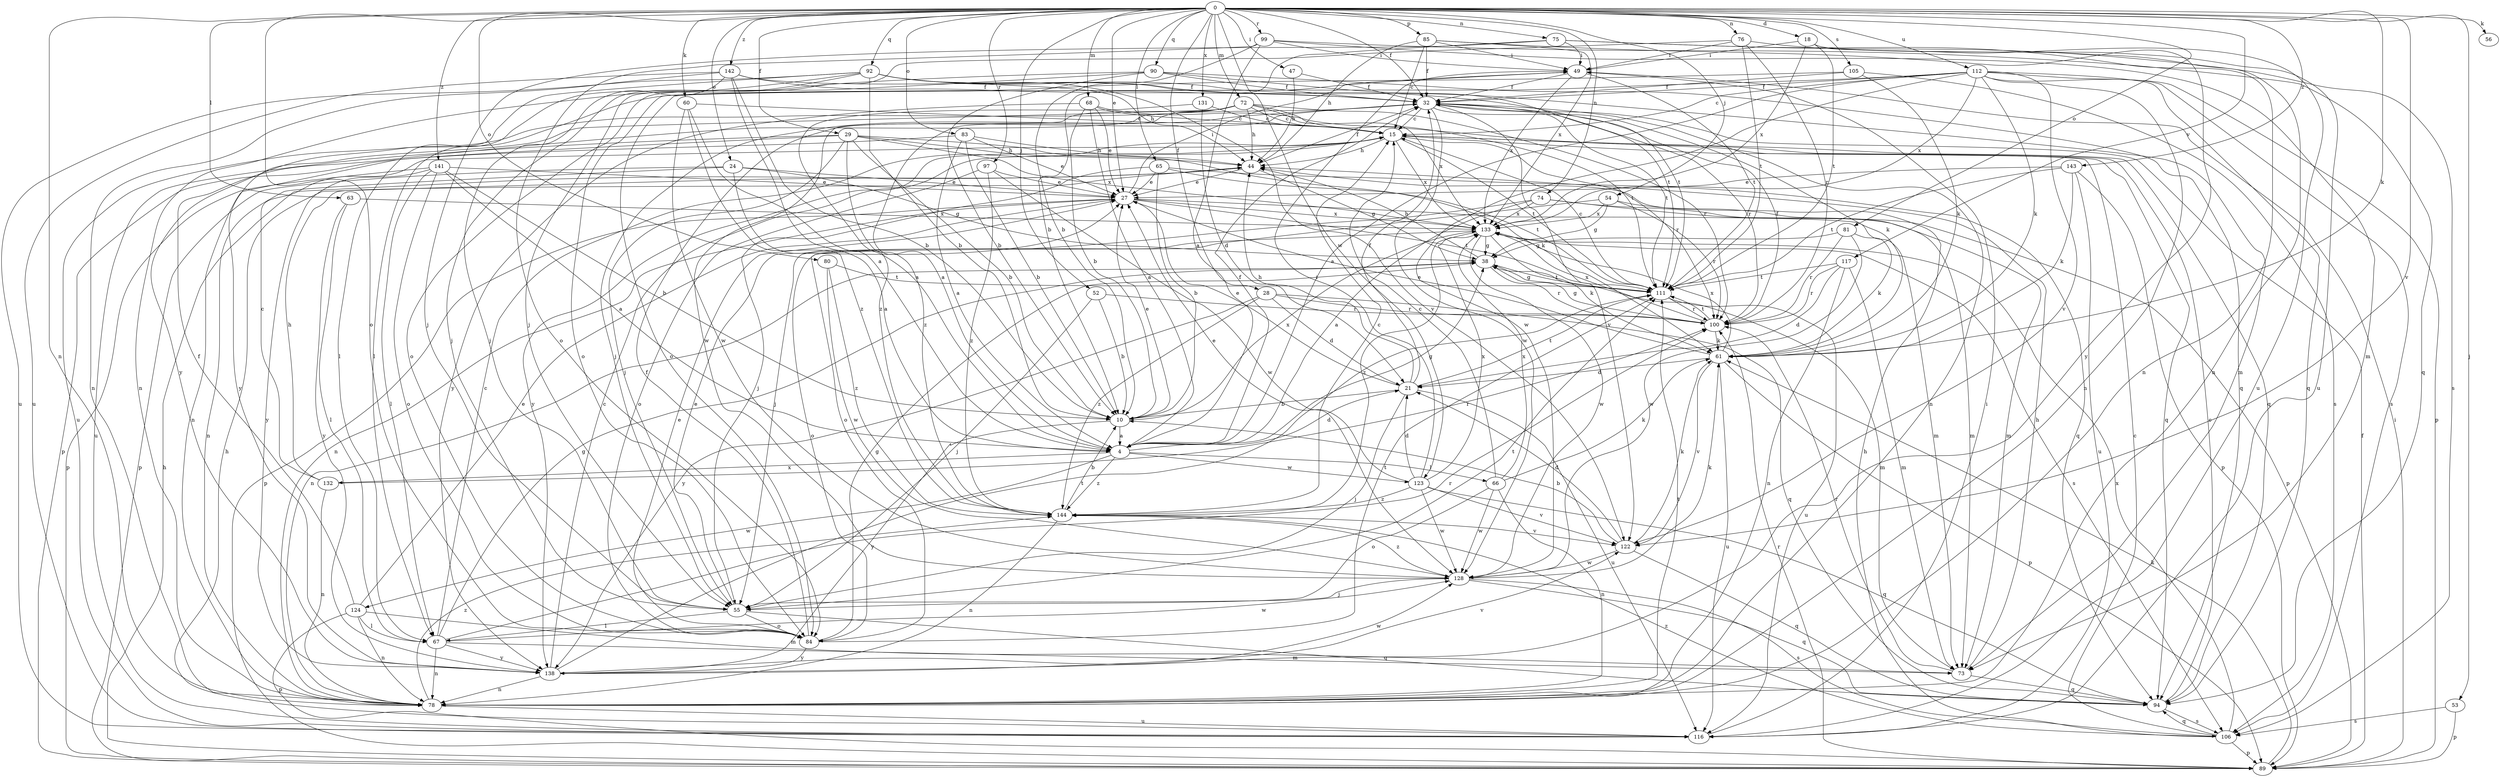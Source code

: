 strict digraph  {
0;
4;
10;
15;
18;
21;
24;
27;
28;
29;
32;
38;
44;
47;
49;
52;
53;
54;
55;
56;
60;
61;
63;
65;
66;
67;
68;
72;
73;
74;
75;
76;
78;
80;
81;
83;
84;
85;
89;
90;
92;
94;
97;
99;
100;
105;
106;
111;
112;
116;
117;
122;
123;
124;
128;
131;
132;
133;
138;
141;
142;
143;
144;
0 -> 18  [label=d];
0 -> 24  [label=e];
0 -> 27  [label=e];
0 -> 28  [label=f];
0 -> 29  [label=f];
0 -> 32  [label=f];
0 -> 47  [label=i];
0 -> 52  [label=j];
0 -> 53  [label=j];
0 -> 54  [label=j];
0 -> 56  [label=k];
0 -> 60  [label=k];
0 -> 61  [label=k];
0 -> 63  [label=l];
0 -> 65  [label=l];
0 -> 68  [label=m];
0 -> 72  [label=m];
0 -> 74  [label=n];
0 -> 75  [label=n];
0 -> 76  [label=n];
0 -> 78  [label=n];
0 -> 80  [label=o];
0 -> 81  [label=o];
0 -> 83  [label=o];
0 -> 84  [label=o];
0 -> 85  [label=p];
0 -> 90  [label=q];
0 -> 92  [label=q];
0 -> 97  [label=r];
0 -> 99  [label=r];
0 -> 105  [label=s];
0 -> 112  [label=u];
0 -> 117  [label=v];
0 -> 122  [label=v];
0 -> 123  [label=w];
0 -> 131  [label=x];
0 -> 141  [label=z];
0 -> 142  [label=z];
0 -> 143  [label=z];
4 -> 21  [label=d];
4 -> 32  [label=f];
4 -> 38  [label=g];
4 -> 66  [label=l];
4 -> 123  [label=w];
4 -> 124  [label=w];
4 -> 132  [label=x];
4 -> 144  [label=z];
10 -> 4  [label=a];
10 -> 27  [label=e];
10 -> 133  [label=x];
10 -> 138  [label=y];
15 -> 44  [label=h];
15 -> 94  [label=q];
15 -> 100  [label=r];
15 -> 111  [label=t];
15 -> 133  [label=x];
15 -> 138  [label=y];
18 -> 49  [label=i];
18 -> 78  [label=n];
18 -> 111  [label=t];
18 -> 116  [label=u];
18 -> 133  [label=x];
21 -> 10  [label=b];
21 -> 27  [label=e];
21 -> 32  [label=f];
21 -> 44  [label=h];
21 -> 55  [label=j];
21 -> 111  [label=t];
21 -> 116  [label=u];
24 -> 4  [label=a];
24 -> 27  [label=e];
24 -> 38  [label=g];
24 -> 78  [label=n];
24 -> 89  [label=p];
27 -> 49  [label=i];
27 -> 73  [label=m];
27 -> 78  [label=n];
27 -> 89  [label=p];
27 -> 111  [label=t];
27 -> 133  [label=x];
28 -> 21  [label=d];
28 -> 94  [label=q];
28 -> 100  [label=r];
28 -> 138  [label=y];
28 -> 144  [label=z];
29 -> 10  [label=b];
29 -> 44  [label=h];
29 -> 55  [label=j];
29 -> 61  [label=k];
29 -> 78  [label=n];
29 -> 116  [label=u];
29 -> 133  [label=x];
29 -> 144  [label=z];
32 -> 15  [label=c];
32 -> 55  [label=j];
32 -> 61  [label=k];
32 -> 78  [label=n];
32 -> 100  [label=r];
32 -> 111  [label=t];
32 -> 122  [label=v];
32 -> 128  [label=w];
38 -> 44  [label=h];
38 -> 73  [label=m];
38 -> 78  [label=n];
38 -> 100  [label=r];
38 -> 111  [label=t];
44 -> 27  [label=e];
44 -> 32  [label=f];
44 -> 38  [label=g];
47 -> 32  [label=f];
47 -> 44  [label=h];
49 -> 32  [label=f];
49 -> 84  [label=o];
49 -> 111  [label=t];
49 -> 133  [label=x];
52 -> 10  [label=b];
52 -> 55  [label=j];
52 -> 100  [label=r];
53 -> 89  [label=p];
53 -> 106  [label=s];
54 -> 38  [label=g];
54 -> 73  [label=m];
54 -> 84  [label=o];
54 -> 100  [label=r];
54 -> 133  [label=x];
55 -> 27  [label=e];
55 -> 67  [label=l];
55 -> 84  [label=o];
55 -> 94  [label=q];
55 -> 111  [label=t];
60 -> 4  [label=a];
60 -> 15  [label=c];
60 -> 128  [label=w];
60 -> 144  [label=z];
61 -> 21  [label=d];
61 -> 27  [label=e];
61 -> 89  [label=p];
61 -> 116  [label=u];
61 -> 122  [label=v];
61 -> 133  [label=x];
63 -> 67  [label=l];
63 -> 133  [label=x];
63 -> 138  [label=y];
65 -> 10  [label=b];
65 -> 27  [label=e];
65 -> 55  [label=j];
65 -> 94  [label=q];
65 -> 111  [label=t];
66 -> 15  [label=c];
66 -> 61  [label=k];
66 -> 78  [label=n];
66 -> 128  [label=w];
66 -> 133  [label=x];
66 -> 55  [label=o];
67 -> 15  [label=c];
67 -> 38  [label=g];
67 -> 73  [label=m];
67 -> 78  [label=n];
67 -> 100  [label=r];
67 -> 128  [label=w];
67 -> 138  [label=y];
68 -> 4  [label=a];
68 -> 10  [label=b];
68 -> 15  [label=c];
68 -> 27  [label=e];
68 -> 94  [label=q];
68 -> 138  [label=y];
72 -> 4  [label=a];
72 -> 15  [label=c];
72 -> 44  [label=h];
72 -> 100  [label=r];
72 -> 111  [label=t];
72 -> 116  [label=u];
72 -> 128  [label=w];
72 -> 133  [label=x];
72 -> 138  [label=y];
73 -> 44  [label=h];
73 -> 94  [label=q];
73 -> 100  [label=r];
74 -> 4  [label=a];
74 -> 55  [label=j];
74 -> 73  [label=m];
74 -> 89  [label=p];
74 -> 133  [label=x];
75 -> 10  [label=b];
75 -> 49  [label=i];
75 -> 55  [label=j];
75 -> 78  [label=n];
75 -> 106  [label=s];
76 -> 49  [label=i];
76 -> 55  [label=j];
76 -> 100  [label=r];
76 -> 111  [label=t];
76 -> 116  [label=u];
78 -> 111  [label=t];
78 -> 116  [label=u];
78 -> 144  [label=z];
80 -> 111  [label=t];
80 -> 128  [label=w];
80 -> 144  [label=z];
81 -> 38  [label=g];
81 -> 61  [label=k];
81 -> 100  [label=r];
81 -> 128  [label=w];
83 -> 4  [label=a];
83 -> 10  [label=b];
83 -> 27  [label=e];
83 -> 44  [label=h];
83 -> 89  [label=p];
84 -> 27  [label=e];
84 -> 32  [label=f];
84 -> 38  [label=g];
84 -> 111  [label=t];
84 -> 138  [label=y];
85 -> 15  [label=c];
85 -> 32  [label=f];
85 -> 44  [label=h];
85 -> 49  [label=i];
85 -> 133  [label=x];
85 -> 138  [label=y];
89 -> 32  [label=f];
89 -> 44  [label=h];
89 -> 49  [label=i];
89 -> 61  [label=k];
89 -> 100  [label=r];
90 -> 10  [label=b];
90 -> 32  [label=f];
90 -> 78  [label=n];
90 -> 84  [label=o];
90 -> 94  [label=q];
90 -> 111  [label=t];
92 -> 10  [label=b];
92 -> 32  [label=f];
92 -> 44  [label=h];
92 -> 55  [label=j];
92 -> 67  [label=l];
92 -> 73  [label=m];
92 -> 116  [label=u];
92 -> 122  [label=v];
92 -> 138  [label=y];
94 -> 15  [label=c];
94 -> 106  [label=s];
97 -> 27  [label=e];
97 -> 84  [label=o];
97 -> 128  [label=w];
97 -> 144  [label=z];
99 -> 4  [label=a];
99 -> 10  [label=b];
99 -> 49  [label=i];
99 -> 73  [label=m];
99 -> 84  [label=o];
99 -> 94  [label=q];
100 -> 32  [label=f];
100 -> 38  [label=g];
100 -> 61  [label=k];
100 -> 111  [label=t];
100 -> 133  [label=x];
105 -> 32  [label=f];
105 -> 61  [label=k];
105 -> 67  [label=l];
105 -> 106  [label=s];
106 -> 15  [label=c];
106 -> 44  [label=h];
106 -> 89  [label=p];
106 -> 94  [label=q];
106 -> 133  [label=x];
106 -> 144  [label=z];
111 -> 15  [label=c];
111 -> 38  [label=g];
111 -> 100  [label=r];
111 -> 116  [label=u];
112 -> 4  [label=a];
112 -> 15  [label=c];
112 -> 32  [label=f];
112 -> 61  [label=k];
112 -> 78  [label=n];
112 -> 84  [label=o];
112 -> 89  [label=p];
112 -> 94  [label=q];
112 -> 106  [label=s];
112 -> 122  [label=v];
112 -> 128  [label=w];
112 -> 133  [label=x];
116 -> 44  [label=h];
116 -> 49  [label=i];
117 -> 21  [label=d];
117 -> 73  [label=m];
117 -> 78  [label=n];
117 -> 100  [label=r];
117 -> 111  [label=t];
122 -> 10  [label=b];
122 -> 21  [label=d];
122 -> 61  [label=k];
122 -> 94  [label=q];
122 -> 128  [label=w];
123 -> 21  [label=d];
123 -> 27  [label=e];
123 -> 49  [label=i];
123 -> 94  [label=q];
123 -> 122  [label=v];
123 -> 128  [label=w];
123 -> 133  [label=x];
123 -> 144  [label=z];
124 -> 27  [label=e];
124 -> 32  [label=f];
124 -> 67  [label=l];
124 -> 73  [label=m];
124 -> 78  [label=n];
124 -> 89  [label=p];
128 -> 55  [label=j];
128 -> 61  [label=k];
128 -> 94  [label=q];
128 -> 106  [label=s];
128 -> 144  [label=z];
131 -> 15  [label=c];
131 -> 21  [label=d];
131 -> 144  [label=z];
132 -> 15  [label=c];
132 -> 44  [label=h];
132 -> 78  [label=n];
132 -> 100  [label=r];
133 -> 38  [label=g];
133 -> 61  [label=k];
133 -> 84  [label=o];
133 -> 106  [label=s];
133 -> 128  [label=w];
133 -> 144  [label=z];
138 -> 15  [label=c];
138 -> 78  [label=n];
138 -> 111  [label=t];
138 -> 122  [label=v];
138 -> 128  [label=w];
141 -> 4  [label=a];
141 -> 10  [label=b];
141 -> 27  [label=e];
141 -> 67  [label=l];
141 -> 84  [label=o];
141 -> 89  [label=p];
141 -> 138  [label=y];
142 -> 4  [label=a];
142 -> 10  [label=b];
142 -> 32  [label=f];
142 -> 55  [label=j];
142 -> 78  [label=n];
142 -> 111  [label=t];
142 -> 116  [label=u];
143 -> 27  [label=e];
143 -> 61  [label=k];
143 -> 89  [label=p];
143 -> 111  [label=t];
143 -> 116  [label=u];
144 -> 10  [label=b];
144 -> 15  [label=c];
144 -> 78  [label=n];
144 -> 122  [label=v];
}
